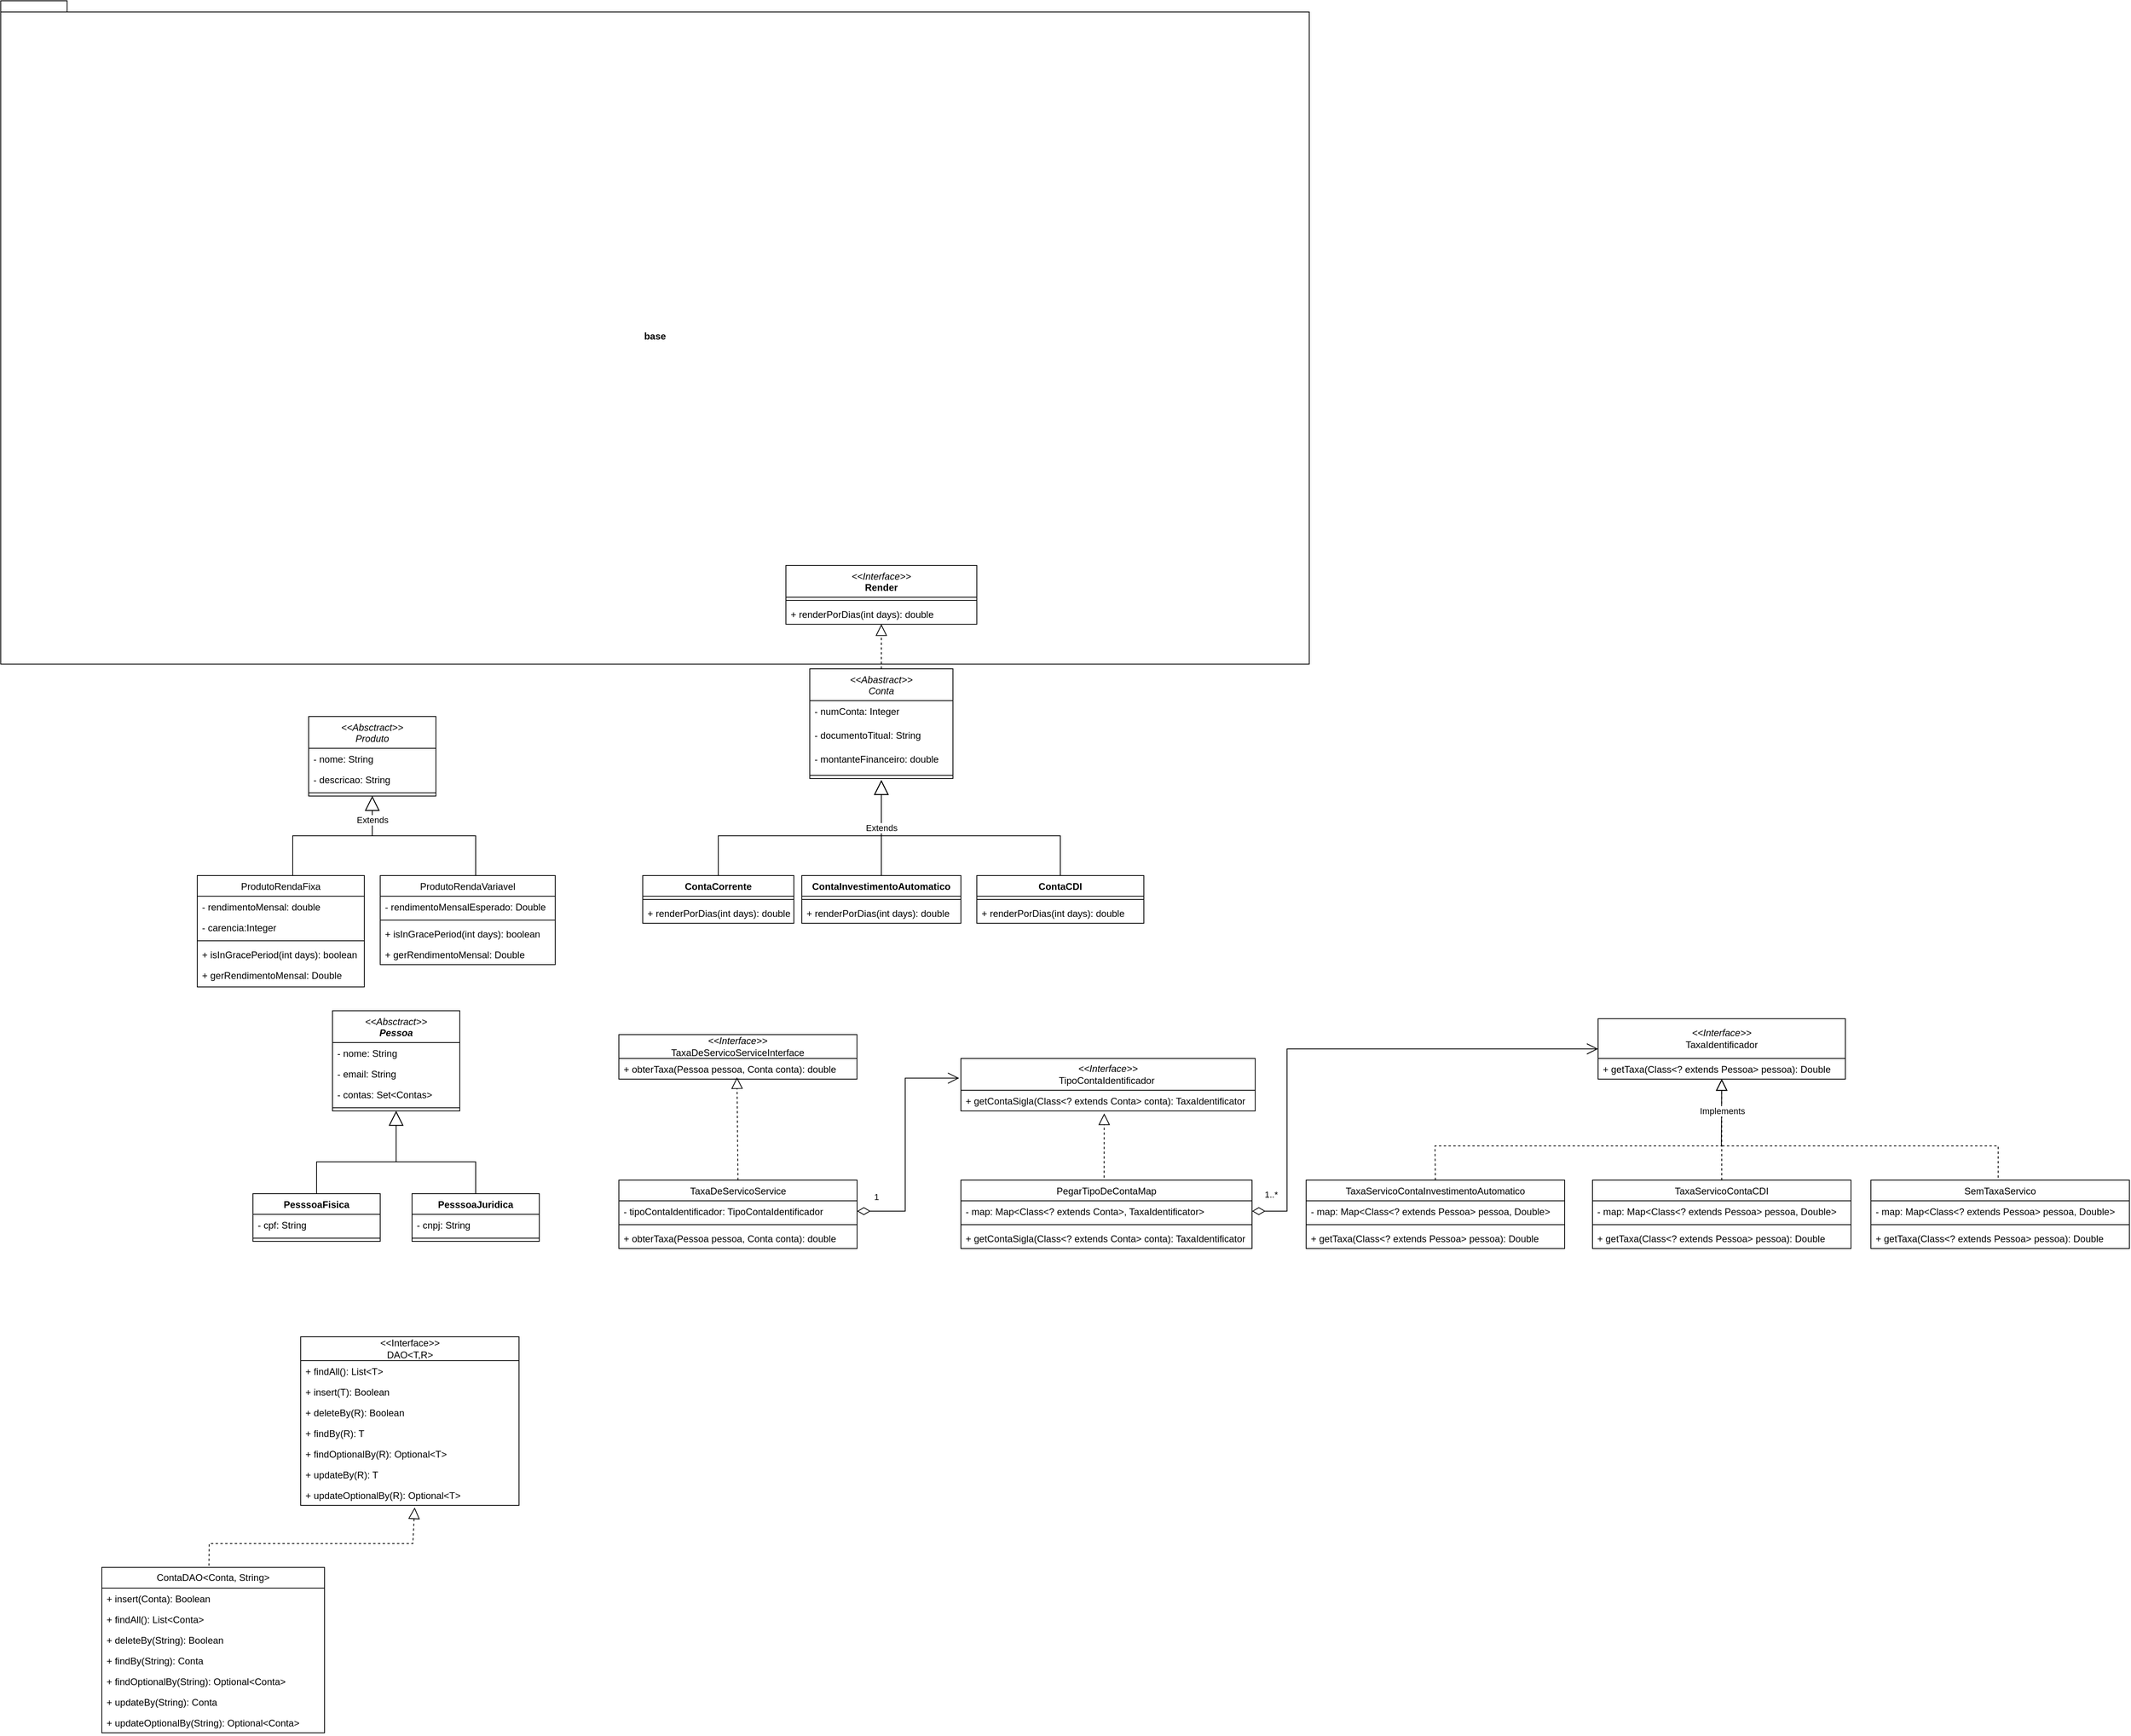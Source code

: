 <mxfile version="24.3.1" type="device">
  <diagram id="C5RBs43oDa-KdzZeNtuy" name="Page-1">
    <mxGraphModel dx="1147" dy="1787" grid="1" gridSize="10" guides="1" tooltips="1" connect="1" arrows="1" fold="1" page="1" pageScale="1" pageWidth="827" pageHeight="1169" math="0" shadow="0">
      <root>
        <mxCell id="WIyWlLk6GJQsqaUBKTNV-0" />
        <mxCell id="WIyWlLk6GJQsqaUBKTNV-1" parent="WIyWlLk6GJQsqaUBKTNV-0" />
        <mxCell id="Ckueu7OfQ4plNjpXgYWF-13" value="base" style="shape=folder;fontStyle=1;spacingTop=10;tabWidth=40;tabHeight=14;tabPosition=left;html=1;whiteSpace=wrap;fillColor=none;" parent="WIyWlLk6GJQsqaUBKTNV-1" vertex="1">
          <mxGeometry x="282.93" y="-340" width="1645" height="834" as="geometry" />
        </mxCell>
        <mxCell id="zkfFHV4jXpPFQw0GAbJ--0" value="&lt;&lt;Absctract&gt;&gt;&#xa;Produto" style="swimlane;fontStyle=2;align=center;verticalAlign=top;childLayout=stackLayout;horizontal=1;startSize=40;horizontalStack=0;resizeParent=1;resizeLast=0;collapsible=1;marginBottom=0;rounded=0;shadow=0;strokeWidth=1;" parent="WIyWlLk6GJQsqaUBKTNV-1" vertex="1">
          <mxGeometry x="670" y="560" width="160" height="100" as="geometry">
            <mxRectangle x="230" y="140" width="160" height="26" as="alternateBounds" />
          </mxGeometry>
        </mxCell>
        <mxCell id="zkfFHV4jXpPFQw0GAbJ--1" value="- nome: String" style="text;align=left;verticalAlign=top;spacingLeft=4;spacingRight=4;overflow=hidden;rotatable=0;points=[[0,0.5],[1,0.5]];portConstraint=eastwest;" parent="zkfFHV4jXpPFQw0GAbJ--0" vertex="1">
          <mxGeometry y="40" width="160" height="26" as="geometry" />
        </mxCell>
        <mxCell id="zkfFHV4jXpPFQw0GAbJ--2" value="- descricao: String" style="text;align=left;verticalAlign=top;spacingLeft=4;spacingRight=4;overflow=hidden;rotatable=0;points=[[0,0.5],[1,0.5]];portConstraint=eastwest;rounded=0;shadow=0;html=0;" parent="zkfFHV4jXpPFQw0GAbJ--0" vertex="1">
          <mxGeometry y="66" width="160" height="26" as="geometry" />
        </mxCell>
        <mxCell id="zkfFHV4jXpPFQw0GAbJ--4" value="" style="line;html=1;strokeWidth=1;align=left;verticalAlign=middle;spacingTop=-1;spacingLeft=3;spacingRight=3;rotatable=0;labelPosition=right;points=[];portConstraint=eastwest;" parent="zkfFHV4jXpPFQw0GAbJ--0" vertex="1">
          <mxGeometry y="92" width="160" height="8" as="geometry" />
        </mxCell>
        <mxCell id="zkfFHV4jXpPFQw0GAbJ--6" value="ProdutoRendaVariavel" style="swimlane;fontStyle=0;align=center;verticalAlign=top;childLayout=stackLayout;horizontal=1;startSize=26;horizontalStack=0;resizeParent=1;resizeLast=0;collapsible=1;marginBottom=0;rounded=0;shadow=0;strokeWidth=1;" parent="WIyWlLk6GJQsqaUBKTNV-1" vertex="1">
          <mxGeometry x="760" y="760" width="220" height="112" as="geometry">
            <mxRectangle x="130" y="380" width="160" height="26" as="alternateBounds" />
          </mxGeometry>
        </mxCell>
        <mxCell id="zkfFHV4jXpPFQw0GAbJ--7" value="- rendimentoMensalEsperado: Double" style="text;align=left;verticalAlign=top;spacingLeft=4;spacingRight=4;overflow=hidden;rotatable=0;points=[[0,0.5],[1,0.5]];portConstraint=eastwest;" parent="zkfFHV4jXpPFQw0GAbJ--6" vertex="1">
          <mxGeometry y="26" width="220" height="26" as="geometry" />
        </mxCell>
        <mxCell id="zkfFHV4jXpPFQw0GAbJ--9" value="" style="line;html=1;strokeWidth=1;align=left;verticalAlign=middle;spacingTop=-1;spacingLeft=3;spacingRight=3;rotatable=0;labelPosition=right;points=[];portConstraint=eastwest;" parent="zkfFHV4jXpPFQw0GAbJ--6" vertex="1">
          <mxGeometry y="52" width="220" height="8" as="geometry" />
        </mxCell>
        <mxCell id="Eu-XdflTP6PNnH-OlmT1-5" value="+ isInGracePeriod(int days): boolean" style="text;strokeColor=none;fillColor=none;align=left;verticalAlign=top;spacingLeft=4;spacingRight=4;overflow=hidden;rotatable=0;points=[[0,0.5],[1,0.5]];portConstraint=eastwest;whiteSpace=wrap;html=1;" parent="zkfFHV4jXpPFQw0GAbJ--6" vertex="1">
          <mxGeometry y="60" width="220" height="26" as="geometry" />
        </mxCell>
        <mxCell id="Eu-XdflTP6PNnH-OlmT1-3" value="+ gerRendimentoMensal: Double" style="text;strokeColor=none;fillColor=none;align=left;verticalAlign=top;spacingLeft=4;spacingRight=4;overflow=hidden;rotatable=0;points=[[0,0.5],[1,0.5]];portConstraint=eastwest;whiteSpace=wrap;html=1;" parent="zkfFHV4jXpPFQw0GAbJ--6" vertex="1">
          <mxGeometry y="86" width="220" height="26" as="geometry" />
        </mxCell>
        <mxCell id="zkfFHV4jXpPFQw0GAbJ--12" value="" style="endArrow=block;endSize=16;endFill=0;shadow=0;strokeWidth=1;rounded=0;curved=0;edgeStyle=elbowEdgeStyle;elbow=vertical;" parent="WIyWlLk6GJQsqaUBKTNV-1" source="zkfFHV4jXpPFQw0GAbJ--6" target="zkfFHV4jXpPFQw0GAbJ--0" edge="1">
          <mxGeometry width="160" relative="1" as="geometry">
            <mxPoint x="640" y="603" as="sourcePoint" />
            <mxPoint x="640" y="603" as="targetPoint" />
            <Array as="points">
              <mxPoint x="880" y="710" />
            </Array>
          </mxGeometry>
        </mxCell>
        <mxCell id="zkfFHV4jXpPFQw0GAbJ--13" value="ProdutoRendaFixa" style="swimlane;fontStyle=0;align=center;verticalAlign=top;childLayout=stackLayout;horizontal=1;startSize=26;horizontalStack=0;resizeParent=1;resizeLast=0;collapsible=1;marginBottom=0;rounded=0;shadow=0;strokeWidth=1;" parent="WIyWlLk6GJQsqaUBKTNV-1" vertex="1">
          <mxGeometry x="530" y="760" width="210" height="140" as="geometry">
            <mxRectangle x="340" y="380" width="170" height="26" as="alternateBounds" />
          </mxGeometry>
        </mxCell>
        <mxCell id="ot_oHZDJsB0jC9_0n1D6-1" value="- rendimentoMensal: double" style="text;align=left;verticalAlign=top;spacingLeft=4;spacingRight=4;overflow=hidden;rotatable=0;points=[[0,0.5],[1,0.5]];portConstraint=eastwest;" parent="zkfFHV4jXpPFQw0GAbJ--13" vertex="1">
          <mxGeometry y="26" width="210" height="26" as="geometry" />
        </mxCell>
        <mxCell id="zkfFHV4jXpPFQw0GAbJ--14" value="- carencia:Integer" style="text;align=left;verticalAlign=top;spacingLeft=4;spacingRight=4;overflow=hidden;rotatable=0;points=[[0,0.5],[1,0.5]];portConstraint=eastwest;" parent="zkfFHV4jXpPFQw0GAbJ--13" vertex="1">
          <mxGeometry y="52" width="210" height="26" as="geometry" />
        </mxCell>
        <mxCell id="zkfFHV4jXpPFQw0GAbJ--15" value="" style="line;html=1;strokeWidth=1;align=left;verticalAlign=middle;spacingTop=-1;spacingLeft=3;spacingRight=3;rotatable=0;labelPosition=right;points=[];portConstraint=eastwest;" parent="zkfFHV4jXpPFQw0GAbJ--13" vertex="1">
          <mxGeometry y="78" width="210" height="8" as="geometry" />
        </mxCell>
        <mxCell id="g9-OsNvU2PvMt_GyAPBT-6" value="+ isInGracePeriod(int days): boolean" style="text;strokeColor=none;fillColor=none;align=left;verticalAlign=top;spacingLeft=4;spacingRight=4;overflow=hidden;rotatable=0;points=[[0,0.5],[1,0.5]];portConstraint=eastwest;whiteSpace=wrap;html=1;" parent="zkfFHV4jXpPFQw0GAbJ--13" vertex="1">
          <mxGeometry y="86" width="210" height="26" as="geometry" />
        </mxCell>
        <mxCell id="Eu-XdflTP6PNnH-OlmT1-4" value="+ gerRendimentoMensal: Double" style="text;strokeColor=none;fillColor=none;align=left;verticalAlign=top;spacingLeft=4;spacingRight=4;overflow=hidden;rotatable=0;points=[[0,0.5],[1,0.5]];portConstraint=eastwest;whiteSpace=wrap;html=1;" parent="zkfFHV4jXpPFQw0GAbJ--13" vertex="1">
          <mxGeometry y="112" width="210" height="26" as="geometry" />
        </mxCell>
        <mxCell id="zkfFHV4jXpPFQw0GAbJ--16" value="" style="endArrow=block;endSize=16;endFill=0;shadow=0;strokeWidth=1;rounded=0;curved=0;edgeStyle=elbowEdgeStyle;elbow=vertical;" parent="WIyWlLk6GJQsqaUBKTNV-1" source="zkfFHV4jXpPFQw0GAbJ--13" target="zkfFHV4jXpPFQw0GAbJ--0" edge="1">
          <mxGeometry width="160" relative="1" as="geometry">
            <mxPoint x="650" y="773" as="sourcePoint" />
            <mxPoint x="750" y="671" as="targetPoint" />
            <Array as="points">
              <mxPoint x="650" y="710" />
            </Array>
          </mxGeometry>
        </mxCell>
        <mxCell id="bBK4llPD-ZdYTFEm8Yef-23" value="Extends" style="edgeLabel;html=1;align=center;verticalAlign=middle;resizable=0;points=[];" parent="zkfFHV4jXpPFQw0GAbJ--16" vertex="1" connectable="0">
          <mxGeometry x="0.616" y="-1" relative="1" as="geometry">
            <mxPoint x="-1" y="-9" as="offset" />
          </mxGeometry>
        </mxCell>
        <mxCell id="bBK4llPD-ZdYTFEm8Yef-1" value="&lt;span style=&quot;font-weight: normal;&quot;&gt;&lt;i&gt;&amp;lt;&amp;lt;Abastract&amp;gt;&amp;gt;&lt;/i&gt;&lt;/span&gt;&lt;div&gt;&lt;span style=&quot;font-weight: normal;&quot;&gt;&lt;i&gt;Conta&lt;/i&gt;&lt;/span&gt;&lt;/div&gt;" style="swimlane;fontStyle=1;align=center;verticalAlign=top;childLayout=stackLayout;horizontal=1;startSize=40;horizontalStack=0;resizeParent=1;resizeParentMax=0;resizeLast=0;collapsible=1;marginBottom=0;whiteSpace=wrap;html=1;" parent="WIyWlLk6GJQsqaUBKTNV-1" vertex="1">
          <mxGeometry x="1300" y="500" width="180" height="138" as="geometry">
            <mxRectangle x="780" y="160" width="120" height="40" as="alternateBounds" />
          </mxGeometry>
        </mxCell>
        <mxCell id="bBK4llPD-ZdYTFEm8Yef-2" value="- numConta: Integer" style="text;strokeColor=none;fillColor=none;align=left;verticalAlign=top;spacingLeft=4;spacingRight=4;overflow=hidden;rotatable=0;points=[[0,0.5],[1,0.5]];portConstraint=eastwest;whiteSpace=wrap;html=1;" parent="bBK4llPD-ZdYTFEm8Yef-1" vertex="1">
          <mxGeometry y="40" width="180" height="30" as="geometry" />
        </mxCell>
        <mxCell id="Eu-XdflTP6PNnH-OlmT1-1" value="- documentoTitual: String" style="text;strokeColor=none;fillColor=none;align=left;verticalAlign=top;spacingLeft=4;spacingRight=4;overflow=hidden;rotatable=0;points=[[0,0.5],[1,0.5]];portConstraint=eastwest;whiteSpace=wrap;html=1;" parent="bBK4llPD-ZdYTFEm8Yef-1" vertex="1">
          <mxGeometry y="70" width="180" height="30" as="geometry" />
        </mxCell>
        <mxCell id="Eu-XdflTP6PNnH-OlmT1-0" value="- montanteFinanceiro: double" style="text;strokeColor=none;fillColor=none;align=left;verticalAlign=top;spacingLeft=4;spacingRight=4;overflow=hidden;rotatable=0;points=[[0,0.5],[1,0.5]];portConstraint=eastwest;whiteSpace=wrap;html=1;" parent="bBK4llPD-ZdYTFEm8Yef-1" vertex="1">
          <mxGeometry y="100" width="180" height="30" as="geometry" />
        </mxCell>
        <mxCell id="bBK4llPD-ZdYTFEm8Yef-3" value="" style="line;strokeWidth=1;fillColor=none;align=left;verticalAlign=middle;spacingTop=-1;spacingLeft=3;spacingRight=3;rotatable=0;labelPosition=right;points=[];portConstraint=eastwest;strokeColor=inherit;" parent="bBK4llPD-ZdYTFEm8Yef-1" vertex="1">
          <mxGeometry y="130" width="180" height="8" as="geometry" />
        </mxCell>
        <mxCell id="bBK4llPD-ZdYTFEm8Yef-5" value="ContaCorrente" style="swimlane;fontStyle=1;align=center;verticalAlign=top;childLayout=stackLayout;horizontal=1;startSize=26;horizontalStack=0;resizeParent=1;resizeParentMax=0;resizeLast=0;collapsible=1;marginBottom=0;whiteSpace=wrap;html=1;" parent="WIyWlLk6GJQsqaUBKTNV-1" vertex="1">
          <mxGeometry x="1090" y="760" width="190" height="60" as="geometry" />
        </mxCell>
        <mxCell id="bBK4llPD-ZdYTFEm8Yef-7" value="" style="line;strokeWidth=1;fillColor=none;align=left;verticalAlign=middle;spacingTop=-1;spacingLeft=3;spacingRight=3;rotatable=0;labelPosition=right;points=[];portConstraint=eastwest;strokeColor=inherit;" parent="bBK4llPD-ZdYTFEm8Yef-5" vertex="1">
          <mxGeometry y="26" width="190" height="8" as="geometry" />
        </mxCell>
        <mxCell id="g9-OsNvU2PvMt_GyAPBT-7" value="+ renderPorDias(int days): double" style="text;strokeColor=none;fillColor=none;align=left;verticalAlign=top;spacingLeft=4;spacingRight=4;overflow=hidden;rotatable=0;points=[[0,0.5],[1,0.5]];portConstraint=eastwest;whiteSpace=wrap;html=1;" parent="bBK4llPD-ZdYTFEm8Yef-5" vertex="1">
          <mxGeometry y="34" width="190" height="26" as="geometry" />
        </mxCell>
        <mxCell id="bBK4llPD-ZdYTFEm8Yef-9" value="ContaCDI" style="swimlane;fontStyle=1;align=center;verticalAlign=top;childLayout=stackLayout;horizontal=1;startSize=26;horizontalStack=0;resizeParent=1;resizeParentMax=0;resizeLast=0;collapsible=1;marginBottom=0;whiteSpace=wrap;html=1;" parent="WIyWlLk6GJQsqaUBKTNV-1" vertex="1">
          <mxGeometry x="1510" y="760" width="210" height="60" as="geometry" />
        </mxCell>
        <mxCell id="bBK4llPD-ZdYTFEm8Yef-11" value="" style="line;strokeWidth=1;fillColor=none;align=left;verticalAlign=middle;spacingTop=-1;spacingLeft=3;spacingRight=3;rotatable=0;labelPosition=right;points=[];portConstraint=eastwest;strokeColor=inherit;" parent="bBK4llPD-ZdYTFEm8Yef-9" vertex="1">
          <mxGeometry y="26" width="210" height="8" as="geometry" />
        </mxCell>
        <mxCell id="g9-OsNvU2PvMt_GyAPBT-9" value="+ renderPorDias(int days): double" style="text;strokeColor=none;fillColor=none;align=left;verticalAlign=top;spacingLeft=4;spacingRight=4;overflow=hidden;rotatable=0;points=[[0,0.5],[1,0.5]];portConstraint=eastwest;whiteSpace=wrap;html=1;" parent="bBK4llPD-ZdYTFEm8Yef-9" vertex="1">
          <mxGeometry y="34" width="210" height="26" as="geometry" />
        </mxCell>
        <mxCell id="bBK4llPD-ZdYTFEm8Yef-13" value="ContaInvestimentoAutomatico" style="swimlane;fontStyle=1;align=center;verticalAlign=top;childLayout=stackLayout;horizontal=1;startSize=26;horizontalStack=0;resizeParent=1;resizeParentMax=0;resizeLast=0;collapsible=1;marginBottom=0;whiteSpace=wrap;html=1;" parent="WIyWlLk6GJQsqaUBKTNV-1" vertex="1">
          <mxGeometry x="1290" y="760" width="200" height="60" as="geometry" />
        </mxCell>
        <mxCell id="bBK4llPD-ZdYTFEm8Yef-15" value="" style="line;strokeWidth=1;fillColor=none;align=left;verticalAlign=middle;spacingTop=-1;spacingLeft=3;spacingRight=3;rotatable=0;labelPosition=right;points=[];portConstraint=eastwest;strokeColor=inherit;" parent="bBK4llPD-ZdYTFEm8Yef-13" vertex="1">
          <mxGeometry y="26" width="200" height="8" as="geometry" />
        </mxCell>
        <mxCell id="g9-OsNvU2PvMt_GyAPBT-8" value="+ renderPorDias(int days): double" style="text;strokeColor=none;fillColor=none;align=left;verticalAlign=top;spacingLeft=4;spacingRight=4;overflow=hidden;rotatable=0;points=[[0,0.5],[1,0.5]];portConstraint=eastwest;whiteSpace=wrap;html=1;" parent="bBK4llPD-ZdYTFEm8Yef-13" vertex="1">
          <mxGeometry y="34" width="200" height="26" as="geometry" />
        </mxCell>
        <mxCell id="bBK4llPD-ZdYTFEm8Yef-22" value="" style="endArrow=block;endSize=16;endFill=0;html=1;rounded=0;exitX=0.5;exitY=0;exitDx=0;exitDy=0;" parent="WIyWlLk6GJQsqaUBKTNV-1" source="bBK4llPD-ZdYTFEm8Yef-9" edge="1">
          <mxGeometry width="160" relative="1" as="geometry">
            <mxPoint x="1050" y="710" as="sourcePoint" />
            <mxPoint x="1390" y="640" as="targetPoint" />
            <Array as="points">
              <mxPoint x="1615" y="710" />
              <mxPoint x="1390" y="710" />
            </Array>
          </mxGeometry>
        </mxCell>
        <mxCell id="bBK4llPD-ZdYTFEm8Yef-24" value="" style="endArrow=block;endSize=16;endFill=0;html=1;rounded=0;exitX=0.5;exitY=0;exitDx=0;exitDy=0;" parent="WIyWlLk6GJQsqaUBKTNV-1" source="bBK4llPD-ZdYTFEm8Yef-5" edge="1">
          <mxGeometry width="160" relative="1" as="geometry">
            <mxPoint x="1030" y="610" as="sourcePoint" />
            <mxPoint x="1390" y="640" as="targetPoint" />
            <Array as="points">
              <mxPoint x="1185" y="710" />
              <mxPoint x="1390" y="710" />
            </Array>
          </mxGeometry>
        </mxCell>
        <mxCell id="bBK4llPD-ZdYTFEm8Yef-25" value="" style="endArrow=block;endSize=16;endFill=0;html=1;rounded=0;exitX=0.5;exitY=0;exitDx=0;exitDy=0;" parent="WIyWlLk6GJQsqaUBKTNV-1" source="bBK4llPD-ZdYTFEm8Yef-13" edge="1">
          <mxGeometry width="160" relative="1" as="geometry">
            <mxPoint x="1030" y="660" as="sourcePoint" />
            <mxPoint x="1390" y="640" as="targetPoint" />
            <Array as="points">
              <mxPoint x="1390" y="710" />
            </Array>
          </mxGeometry>
        </mxCell>
        <mxCell id="bBK4llPD-ZdYTFEm8Yef-26" value="Extends" style="edgeLabel;html=1;align=center;verticalAlign=middle;resizable=0;points=[];" parent="bBK4llPD-ZdYTFEm8Yef-25" vertex="1" connectable="0">
          <mxGeometry x="0.641" y="3" relative="1" as="geometry">
            <mxPoint x="3" y="38" as="offset" />
          </mxGeometry>
        </mxCell>
        <mxCell id="bBK4llPD-ZdYTFEm8Yef-27" value="&lt;span style=&quot;font-weight: normal;&quot;&gt;&lt;i&gt;&amp;lt;&amp;lt;Interface&amp;gt;&amp;gt;&lt;/i&gt;&lt;/span&gt;&lt;div&gt;Render&lt;/div&gt;" style="swimlane;fontStyle=1;align=center;verticalAlign=top;childLayout=stackLayout;horizontal=1;startSize=40;horizontalStack=0;resizeParent=1;resizeParentMax=0;resizeLast=0;collapsible=1;marginBottom=0;whiteSpace=wrap;html=1;" parent="WIyWlLk6GJQsqaUBKTNV-1" vertex="1">
          <mxGeometry x="1270" y="370" width="240" height="74" as="geometry">
            <mxRectangle x="790" y="30" width="120" height="40" as="alternateBounds" />
          </mxGeometry>
        </mxCell>
        <mxCell id="bBK4llPD-ZdYTFEm8Yef-29" value="" style="line;strokeWidth=1;fillColor=none;align=left;verticalAlign=middle;spacingTop=-1;spacingLeft=3;spacingRight=3;rotatable=0;labelPosition=right;points=[];portConstraint=eastwest;strokeColor=inherit;" parent="bBK4llPD-ZdYTFEm8Yef-27" vertex="1">
          <mxGeometry y="40" width="240" height="8" as="geometry" />
        </mxCell>
        <mxCell id="bBK4llPD-ZdYTFEm8Yef-30" value="+ renderPorDias(int days): double" style="text;strokeColor=none;fillColor=none;align=left;verticalAlign=top;spacingLeft=4;spacingRight=4;overflow=hidden;rotatable=0;points=[[0,0.5],[1,0.5]];portConstraint=eastwest;whiteSpace=wrap;html=1;" parent="bBK4llPD-ZdYTFEm8Yef-27" vertex="1">
          <mxGeometry y="48" width="240" height="26" as="geometry" />
        </mxCell>
        <mxCell id="bBK4llPD-ZdYTFEm8Yef-33" value="" style="endArrow=block;dashed=1;endFill=0;endSize=12;html=1;rounded=0;exitX=0.5;exitY=0;exitDx=0;exitDy=0;" parent="WIyWlLk6GJQsqaUBKTNV-1" source="bBK4llPD-ZdYTFEm8Yef-1" target="bBK4llPD-ZdYTFEm8Yef-30" edge="1">
          <mxGeometry width="160" relative="1" as="geometry">
            <mxPoint x="1030" y="610" as="sourcePoint" />
            <mxPoint x="1190" y="610" as="targetPoint" />
            <Array as="points" />
          </mxGeometry>
        </mxCell>
        <mxCell id="bBK4llPD-ZdYTFEm8Yef-36" value="&lt;div&gt;&lt;span style=&quot;font-weight: normal;&quot;&gt;&lt;i&gt;&amp;lt;&amp;lt;Absctract&amp;gt;&amp;gt;&lt;/i&gt;&lt;/span&gt;&lt;/div&gt;&lt;i style=&quot;&quot;&gt;Pessoa&lt;/i&gt;" style="swimlane;fontStyle=1;align=center;verticalAlign=top;childLayout=stackLayout;horizontal=1;startSize=40;horizontalStack=0;resizeParent=1;resizeParentMax=0;resizeLast=0;collapsible=1;marginBottom=0;whiteSpace=wrap;html=1;" parent="WIyWlLk6GJQsqaUBKTNV-1" vertex="1">
          <mxGeometry x="700" y="930" width="160" height="126" as="geometry" />
        </mxCell>
        <mxCell id="bBK4llPD-ZdYTFEm8Yef-37" value="- nome: String" style="text;strokeColor=none;fillColor=none;align=left;verticalAlign=top;spacingLeft=4;spacingRight=4;overflow=hidden;rotatable=0;points=[[0,0.5],[1,0.5]];portConstraint=eastwest;whiteSpace=wrap;html=1;" parent="bBK4llPD-ZdYTFEm8Yef-36" vertex="1">
          <mxGeometry y="40" width="160" height="26" as="geometry" />
        </mxCell>
        <mxCell id="bBK4llPD-ZdYTFEm8Yef-48" value="- email: String" style="text;strokeColor=none;fillColor=none;align=left;verticalAlign=top;spacingLeft=4;spacingRight=4;overflow=hidden;rotatable=0;points=[[0,0.5],[1,0.5]];portConstraint=eastwest;whiteSpace=wrap;html=1;" parent="bBK4llPD-ZdYTFEm8Yef-36" vertex="1">
          <mxGeometry y="66" width="160" height="26" as="geometry" />
        </mxCell>
        <mxCell id="bBK4llPD-ZdYTFEm8Yef-49" value="- contas: Set&amp;lt;Contas&amp;gt;" style="text;strokeColor=none;fillColor=none;align=left;verticalAlign=top;spacingLeft=4;spacingRight=4;overflow=hidden;rotatable=0;points=[[0,0.5],[1,0.5]];portConstraint=eastwest;whiteSpace=wrap;html=1;" parent="bBK4llPD-ZdYTFEm8Yef-36" vertex="1">
          <mxGeometry y="92" width="160" height="26" as="geometry" />
        </mxCell>
        <mxCell id="bBK4llPD-ZdYTFEm8Yef-38" value="" style="line;strokeWidth=1;fillColor=none;align=left;verticalAlign=middle;spacingTop=-1;spacingLeft=3;spacingRight=3;rotatable=0;labelPosition=right;points=[];portConstraint=eastwest;strokeColor=inherit;" parent="bBK4llPD-ZdYTFEm8Yef-36" vertex="1">
          <mxGeometry y="118" width="160" height="8" as="geometry" />
        </mxCell>
        <mxCell id="bBK4llPD-ZdYTFEm8Yef-40" value="PesssoaJuridica" style="swimlane;fontStyle=1;align=center;verticalAlign=top;childLayout=stackLayout;horizontal=1;startSize=26;horizontalStack=0;resizeParent=1;resizeParentMax=0;resizeLast=0;collapsible=1;marginBottom=0;whiteSpace=wrap;html=1;" parent="WIyWlLk6GJQsqaUBKTNV-1" vertex="1">
          <mxGeometry x="800" y="1160" width="160" height="60" as="geometry" />
        </mxCell>
        <mxCell id="bBK4llPD-ZdYTFEm8Yef-41" value="- cnpj: String" style="text;strokeColor=none;fillColor=none;align=left;verticalAlign=top;spacingLeft=4;spacingRight=4;overflow=hidden;rotatable=0;points=[[0,0.5],[1,0.5]];portConstraint=eastwest;whiteSpace=wrap;html=1;" parent="bBK4llPD-ZdYTFEm8Yef-40" vertex="1">
          <mxGeometry y="26" width="160" height="26" as="geometry" />
        </mxCell>
        <mxCell id="bBK4llPD-ZdYTFEm8Yef-42" value="" style="line;strokeWidth=1;fillColor=none;align=left;verticalAlign=middle;spacingTop=-1;spacingLeft=3;spacingRight=3;rotatable=0;labelPosition=right;points=[];portConstraint=eastwest;strokeColor=inherit;" parent="bBK4llPD-ZdYTFEm8Yef-40" vertex="1">
          <mxGeometry y="52" width="160" height="8" as="geometry" />
        </mxCell>
        <mxCell id="bBK4llPD-ZdYTFEm8Yef-44" value="PesssoaFisica" style="swimlane;fontStyle=1;align=center;verticalAlign=top;childLayout=stackLayout;horizontal=1;startSize=26;horizontalStack=0;resizeParent=1;resizeParentMax=0;resizeLast=0;collapsible=1;marginBottom=0;whiteSpace=wrap;html=1;" parent="WIyWlLk6GJQsqaUBKTNV-1" vertex="1">
          <mxGeometry x="600" y="1160" width="160" height="60" as="geometry" />
        </mxCell>
        <mxCell id="bBK4llPD-ZdYTFEm8Yef-45" value="- cpf: String" style="text;strokeColor=none;fillColor=none;align=left;verticalAlign=top;spacingLeft=4;spacingRight=4;overflow=hidden;rotatable=0;points=[[0,0.5],[1,0.5]];portConstraint=eastwest;whiteSpace=wrap;html=1;" parent="bBK4llPD-ZdYTFEm8Yef-44" vertex="1">
          <mxGeometry y="26" width="160" height="26" as="geometry" />
        </mxCell>
        <mxCell id="bBK4llPD-ZdYTFEm8Yef-46" value="" style="line;strokeWidth=1;fillColor=none;align=left;verticalAlign=middle;spacingTop=-1;spacingLeft=3;spacingRight=3;rotatable=0;labelPosition=right;points=[];portConstraint=eastwest;strokeColor=inherit;" parent="bBK4llPD-ZdYTFEm8Yef-44" vertex="1">
          <mxGeometry y="52" width="160" height="8" as="geometry" />
        </mxCell>
        <mxCell id="bBK4llPD-ZdYTFEm8Yef-50" value="" style="endArrow=block;endSize=16;endFill=0;html=1;rounded=0;exitX=0.5;exitY=0;exitDx=0;exitDy=0;entryX=0.5;entryY=1;entryDx=0;entryDy=0;" parent="WIyWlLk6GJQsqaUBKTNV-1" source="bBK4llPD-ZdYTFEm8Yef-44" target="bBK4llPD-ZdYTFEm8Yef-36" edge="1">
          <mxGeometry width="160" relative="1" as="geometry">
            <mxPoint x="720" y="1380" as="sourcePoint" />
            <mxPoint x="780" y="1080" as="targetPoint" />
            <Array as="points">
              <mxPoint x="680" y="1120" />
              <mxPoint x="780" y="1120" />
            </Array>
          </mxGeometry>
        </mxCell>
        <mxCell id="bBK4llPD-ZdYTFEm8Yef-51" value="" style="endArrow=block;endSize=16;endFill=0;html=1;rounded=0;exitX=0.5;exitY=0;exitDx=0;exitDy=0;entryX=0.5;entryY=1;entryDx=0;entryDy=0;" parent="WIyWlLk6GJQsqaUBKTNV-1" source="bBK4llPD-ZdYTFEm8Yef-40" target="bBK4llPD-ZdYTFEm8Yef-36" edge="1">
          <mxGeometry width="160" relative="1" as="geometry">
            <mxPoint x="1020" y="1160" as="sourcePoint" />
            <mxPoint x="780" y="1060" as="targetPoint" />
            <Array as="points">
              <mxPoint x="880" y="1120" />
              <mxPoint x="780" y="1120" />
            </Array>
          </mxGeometry>
        </mxCell>
        <mxCell id="bBK4llPD-ZdYTFEm8Yef-55" value="&lt;div&gt;&lt;i&gt;&amp;lt;&amp;lt;Interface&amp;gt;&amp;gt;&lt;/i&gt;&lt;/div&gt;TaxaIdentificador" style="swimlane;fontStyle=0;childLayout=stackLayout;horizontal=1;startSize=50;fillColor=none;horizontalStack=0;resizeParent=1;resizeParentMax=0;resizeLast=0;collapsible=1;marginBottom=0;whiteSpace=wrap;html=1;" parent="WIyWlLk6GJQsqaUBKTNV-1" vertex="1">
          <mxGeometry x="2291.06" y="940" width="310.87" height="76" as="geometry" />
        </mxCell>
        <mxCell id="Ckueu7OfQ4plNjpXgYWF-3" value="+ getTaxa(Class&amp;lt;? extends Pessoa&amp;gt; pessoa): Double" style="text;strokeColor=none;fillColor=none;align=left;verticalAlign=top;spacingLeft=4;spacingRight=4;overflow=hidden;rotatable=0;points=[[0,0.5],[1,0.5]];portConstraint=eastwest;whiteSpace=wrap;html=1;" parent="bBK4llPD-ZdYTFEm8Yef-55" vertex="1">
          <mxGeometry y="50" width="310.87" height="26" as="geometry" />
        </mxCell>
        <mxCell id="bBK4llPD-ZdYTFEm8Yef-64" value="" style="endArrow=block;dashed=1;endFill=0;endSize=12;html=1;rounded=0;exitX=0.5;exitY=0;exitDx=0;exitDy=0;" parent="WIyWlLk6GJQsqaUBKTNV-1" source="bBK4llPD-ZdYTFEm8Yef-66" target="Ckueu7OfQ4plNjpXgYWF-3" edge="1">
          <mxGeometry width="160" relative="1" as="geometry">
            <mxPoint x="2204" y="1114" as="sourcePoint" />
            <mxPoint x="2209.82" y="1091.524" as="targetPoint" />
            <Array as="points">
              <mxPoint x="2086" y="1100" />
              <mxPoint x="2446" y="1100" />
            </Array>
          </mxGeometry>
        </mxCell>
        <mxCell id="bBK4llPD-ZdYTFEm8Yef-66" value="&lt;span style=&quot;font-weight: 400;&quot;&gt;TaxaServicoContaInvestimentoAutomatico&lt;/span&gt;" style="swimlane;fontStyle=1;align=center;verticalAlign=top;childLayout=stackLayout;horizontal=1;startSize=26;horizontalStack=0;resizeParent=1;resizeParentMax=0;resizeLast=0;collapsible=1;marginBottom=0;whiteSpace=wrap;html=1;" parent="WIyWlLk6GJQsqaUBKTNV-1" vertex="1">
          <mxGeometry x="1924" y="1143" width="324.99" height="86" as="geometry" />
        </mxCell>
        <mxCell id="bBK4llPD-ZdYTFEm8Yef-74" value="- map: Map&amp;lt;Class&amp;lt;? extends Pessoa&amp;gt; pessoa, Double&amp;gt;" style="text;strokeColor=none;fillColor=none;align=left;verticalAlign=top;spacingLeft=4;spacingRight=4;overflow=hidden;rotatable=0;points=[[0,0.5],[1,0.5]];portConstraint=eastwest;whiteSpace=wrap;html=1;" parent="bBK4llPD-ZdYTFEm8Yef-66" vertex="1">
          <mxGeometry y="26" width="324.99" height="26" as="geometry" />
        </mxCell>
        <mxCell id="bBK4llPD-ZdYTFEm8Yef-68" value="" style="line;strokeWidth=1;fillColor=none;align=left;verticalAlign=middle;spacingTop=-1;spacingLeft=3;spacingRight=3;rotatable=0;labelPosition=right;points=[];portConstraint=eastwest;strokeColor=inherit;" parent="bBK4llPD-ZdYTFEm8Yef-66" vertex="1">
          <mxGeometry y="52" width="324.99" height="8" as="geometry" />
        </mxCell>
        <mxCell id="Ckueu7OfQ4plNjpXgYWF-2" value="+ getTaxa(Class&amp;lt;? extends Pessoa&amp;gt; pessoa): Double" style="text;strokeColor=none;fillColor=none;align=left;verticalAlign=top;spacingLeft=4;spacingRight=4;overflow=hidden;rotatable=0;points=[[0,0.5],[1,0.5]];portConstraint=eastwest;whiteSpace=wrap;html=1;" parent="bBK4llPD-ZdYTFEm8Yef-66" vertex="1">
          <mxGeometry y="60" width="324.99" height="26" as="geometry" />
        </mxCell>
        <mxCell id="bBK4llPD-ZdYTFEm8Yef-77" value="&lt;div&gt;&lt;span style=&quot;background-color: initial;&quot;&gt;&lt;i&gt;&amp;lt;&amp;lt;Interface&amp;gt;&amp;gt;&lt;/i&gt;&lt;/span&gt;&lt;/div&gt;&lt;div&gt;&lt;span style=&quot;background-color: initial;&quot;&gt;TaxaDeServicoServiceInterface&lt;/span&gt;&lt;br&gt;&lt;/div&gt;" style="swimlane;fontStyle=0;childLayout=stackLayout;horizontal=1;startSize=30;fillColor=none;horizontalStack=0;resizeParent=1;resizeParentMax=0;resizeLast=0;collapsible=1;marginBottom=0;whiteSpace=wrap;html=1;" parent="WIyWlLk6GJQsqaUBKTNV-1" vertex="1">
          <mxGeometry x="1060" y="960" width="299.37" height="56" as="geometry" />
        </mxCell>
        <mxCell id="bBK4llPD-ZdYTFEm8Yef-84" value="+ obterTaxa(Pessoa pessoa, Conta conta): double" style="text;strokeColor=none;fillColor=none;align=left;verticalAlign=top;spacingLeft=4;spacingRight=4;overflow=hidden;rotatable=0;points=[[0,0.5],[1,0.5]];portConstraint=eastwest;whiteSpace=wrap;html=1;" parent="bBK4llPD-ZdYTFEm8Yef-77" vertex="1">
          <mxGeometry y="30" width="299.37" height="26" as="geometry" />
        </mxCell>
        <mxCell id="bBK4llPD-ZdYTFEm8Yef-79" value="" style="endArrow=block;dashed=1;endFill=0;endSize=12;html=1;rounded=0;exitX=0.5;exitY=0;exitDx=0;exitDy=0;entryX=0.496;entryY=0.909;entryDx=0;entryDy=0;entryPerimeter=0;" parent="WIyWlLk6GJQsqaUBKTNV-1" source="bBK4llPD-ZdYTFEm8Yef-80" target="bBK4llPD-ZdYTFEm8Yef-84" edge="1">
          <mxGeometry width="160" relative="1" as="geometry">
            <mxPoint x="792" y="1083" as="sourcePoint" />
            <mxPoint x="835.553" y="1034.524" as="targetPoint" />
          </mxGeometry>
        </mxCell>
        <mxCell id="bBK4llPD-ZdYTFEm8Yef-80" value="&lt;span style=&quot;font-weight: 400;&quot;&gt;TaxaDeServicoService&lt;/span&gt;" style="swimlane;fontStyle=1;align=center;verticalAlign=top;childLayout=stackLayout;horizontal=1;startSize=26;horizontalStack=0;resizeParent=1;resizeParentMax=0;resizeLast=0;collapsible=1;marginBottom=0;whiteSpace=wrap;html=1;" parent="WIyWlLk6GJQsqaUBKTNV-1" vertex="1">
          <mxGeometry x="1060" y="1143" width="299.5" height="86" as="geometry" />
        </mxCell>
        <mxCell id="bBK4llPD-ZdYTFEm8Yef-81" value="- tipoContaIdentificador: TipoContaIdentificador&amp;nbsp;" style="text;strokeColor=none;fillColor=none;align=left;verticalAlign=top;spacingLeft=4;spacingRight=4;overflow=hidden;rotatable=0;points=[[0,0.5],[1,0.5]];portConstraint=eastwest;whiteSpace=wrap;html=1;" parent="bBK4llPD-ZdYTFEm8Yef-80" vertex="1">
          <mxGeometry y="26" width="299.5" height="26" as="geometry" />
        </mxCell>
        <mxCell id="bBK4llPD-ZdYTFEm8Yef-82" value="" style="line;strokeWidth=1;fillColor=none;align=left;verticalAlign=middle;spacingTop=-1;spacingLeft=3;spacingRight=3;rotatable=0;labelPosition=right;points=[];portConstraint=eastwest;strokeColor=inherit;" parent="bBK4llPD-ZdYTFEm8Yef-80" vertex="1">
          <mxGeometry y="52" width="299.5" height="8" as="geometry" />
        </mxCell>
        <mxCell id="Ckueu7OfQ4plNjpXgYWF-4" value="+ obterTaxa(Pessoa pessoa, Conta conta): double" style="text;strokeColor=none;fillColor=none;align=left;verticalAlign=top;spacingLeft=4;spacingRight=4;overflow=hidden;rotatable=0;points=[[0,0.5],[1,0.5]];portConstraint=eastwest;whiteSpace=wrap;html=1;" parent="bBK4llPD-ZdYTFEm8Yef-80" vertex="1">
          <mxGeometry y="60" width="299.5" height="26" as="geometry" />
        </mxCell>
        <mxCell id="bBK4llPD-ZdYTFEm8Yef-85" value="&lt;div&gt;&lt;span style=&quot;text-align: left;&quot;&gt;&lt;i&gt;&amp;lt;&amp;lt;Interface&amp;gt;&amp;gt;&lt;/i&gt;&lt;/span&gt;&lt;/div&gt;&lt;span style=&quot;text-align: left;&quot;&gt;TipoContaIdentificador&amp;nbsp;&lt;/span&gt;" style="swimlane;fontStyle=0;childLayout=stackLayout;horizontal=1;startSize=40;fillColor=none;horizontalStack=0;resizeParent=1;resizeParentMax=0;resizeLast=0;collapsible=1;marginBottom=0;whiteSpace=wrap;html=1;" parent="WIyWlLk6GJQsqaUBKTNV-1" vertex="1">
          <mxGeometry x="1490" y="990" width="370" height="66" as="geometry" />
        </mxCell>
        <mxCell id="bBK4llPD-ZdYTFEm8Yef-90" value="+ getContaSigla(Class&amp;lt;? extends Conta&amp;gt; conta): TaxaIdentificator" style="text;strokeColor=none;fillColor=none;align=left;verticalAlign=top;spacingLeft=4;spacingRight=4;overflow=hidden;rotatable=0;points=[[0,0.5],[1,0.5]];portConstraint=eastwest;whiteSpace=wrap;html=1;" parent="bBK4llPD-ZdYTFEm8Yef-85" vertex="1">
          <mxGeometry y="40" width="370" height="26" as="geometry" />
        </mxCell>
        <mxCell id="bBK4llPD-ZdYTFEm8Yef-91" value="" style="endArrow=block;dashed=1;endFill=0;endSize=12;html=1;rounded=0;entryX=0.487;entryY=1.12;entryDx=0;entryDy=0;entryPerimeter=0;" parent="WIyWlLk6GJQsqaUBKTNV-1" target="bBK4llPD-ZdYTFEm8Yef-90" edge="1">
          <mxGeometry width="160" relative="1" as="geometry">
            <mxPoint x="1670" y="1140" as="sourcePoint" />
            <mxPoint x="1770" y="860" as="targetPoint" />
          </mxGeometry>
        </mxCell>
        <mxCell id="bBK4llPD-ZdYTFEm8Yef-92" value="&lt;span style=&quot;font-weight: 400;&quot;&gt;PegarTipoDeContaMap&lt;/span&gt;" style="swimlane;fontStyle=1;align=center;verticalAlign=top;childLayout=stackLayout;horizontal=1;startSize=26;horizontalStack=0;resizeParent=1;resizeParentMax=0;resizeLast=0;collapsible=1;marginBottom=0;whiteSpace=wrap;html=1;" parent="WIyWlLk6GJQsqaUBKTNV-1" vertex="1">
          <mxGeometry x="1490" y="1143" width="366" height="86" as="geometry" />
        </mxCell>
        <mxCell id="bBK4llPD-ZdYTFEm8Yef-93" value="- map: Map&amp;lt;Class&amp;lt;? extends Conta&amp;gt;, TaxaIdentificator&amp;gt;" style="text;strokeColor=none;fillColor=none;align=left;verticalAlign=top;spacingLeft=4;spacingRight=4;overflow=hidden;rotatable=0;points=[[0,0.5],[1,0.5]];portConstraint=eastwest;whiteSpace=wrap;html=1;" parent="bBK4llPD-ZdYTFEm8Yef-92" vertex="1">
          <mxGeometry y="26" width="366" height="26" as="geometry" />
        </mxCell>
        <mxCell id="bBK4llPD-ZdYTFEm8Yef-94" value="" style="line;strokeWidth=1;fillColor=none;align=left;verticalAlign=middle;spacingTop=-1;spacingLeft=3;spacingRight=3;rotatable=0;labelPosition=right;points=[];portConstraint=eastwest;strokeColor=inherit;" parent="bBK4llPD-ZdYTFEm8Yef-92" vertex="1">
          <mxGeometry y="52" width="366" height="8" as="geometry" />
        </mxCell>
        <mxCell id="Ckueu7OfQ4plNjpXgYWF-1" value="+ getContaSigla(Class&amp;lt;? extends Conta&amp;gt; conta): TaxaIdentificator" style="text;strokeColor=none;fillColor=none;align=left;verticalAlign=top;spacingLeft=4;spacingRight=4;overflow=hidden;rotatable=0;points=[[0,0.5],[1,0.5]];portConstraint=eastwest;whiteSpace=wrap;html=1;" parent="bBK4llPD-ZdYTFEm8Yef-92" vertex="1">
          <mxGeometry y="60" width="366" height="26" as="geometry" />
        </mxCell>
        <mxCell id="Ckueu7OfQ4plNjpXgYWF-15" value="&lt;span style=&quot;font-weight: 400;&quot;&gt;TaxaServicoContaCDI&lt;/span&gt;&lt;div&gt;&lt;span style=&quot;font-weight: 400;&quot;&gt;&lt;br&gt;&lt;/span&gt;&lt;/div&gt;" style="swimlane;fontStyle=1;align=center;verticalAlign=top;childLayout=stackLayout;horizontal=1;startSize=26;horizontalStack=0;resizeParent=1;resizeParentMax=0;resizeLast=0;collapsible=1;marginBottom=0;whiteSpace=wrap;html=1;" parent="WIyWlLk6GJQsqaUBKTNV-1" vertex="1">
          <mxGeometry x="2284" y="1143" width="324.99" height="86" as="geometry" />
        </mxCell>
        <mxCell id="Ckueu7OfQ4plNjpXgYWF-16" value="- map: Map&amp;lt;Class&amp;lt;? extends Pessoa&amp;gt; pessoa, Double&amp;gt;" style="text;strokeColor=none;fillColor=none;align=left;verticalAlign=top;spacingLeft=4;spacingRight=4;overflow=hidden;rotatable=0;points=[[0,0.5],[1,0.5]];portConstraint=eastwest;whiteSpace=wrap;html=1;" parent="Ckueu7OfQ4plNjpXgYWF-15" vertex="1">
          <mxGeometry y="26" width="324.99" height="26" as="geometry" />
        </mxCell>
        <mxCell id="Ckueu7OfQ4plNjpXgYWF-17" value="" style="line;strokeWidth=1;fillColor=none;align=left;verticalAlign=middle;spacingTop=-1;spacingLeft=3;spacingRight=3;rotatable=0;labelPosition=right;points=[];portConstraint=eastwest;strokeColor=inherit;" parent="Ckueu7OfQ4plNjpXgYWF-15" vertex="1">
          <mxGeometry y="52" width="324.99" height="8" as="geometry" />
        </mxCell>
        <mxCell id="Ckueu7OfQ4plNjpXgYWF-18" value="+ getTaxa(Class&amp;lt;? extends Pessoa&amp;gt; pessoa): Double" style="text;strokeColor=none;fillColor=none;align=left;verticalAlign=top;spacingLeft=4;spacingRight=4;overflow=hidden;rotatable=0;points=[[0,0.5],[1,0.5]];portConstraint=eastwest;whiteSpace=wrap;html=1;" parent="Ckueu7OfQ4plNjpXgYWF-15" vertex="1">
          <mxGeometry y="60" width="324.99" height="26" as="geometry" />
        </mxCell>
        <mxCell id="Ckueu7OfQ4plNjpXgYWF-19" value="&lt;div&gt;&lt;span style=&quot;font-weight: 400;&quot;&gt;SemTaxaServico&lt;/span&gt;&lt;/div&gt;" style="swimlane;fontStyle=1;align=center;verticalAlign=top;childLayout=stackLayout;horizontal=1;startSize=26;horizontalStack=0;resizeParent=1;resizeParentMax=0;resizeLast=0;collapsible=1;marginBottom=0;whiteSpace=wrap;html=1;" parent="WIyWlLk6GJQsqaUBKTNV-1" vertex="1">
          <mxGeometry x="2634" y="1143" width="324.99" height="86" as="geometry" />
        </mxCell>
        <mxCell id="Ckueu7OfQ4plNjpXgYWF-20" value="- map: Map&amp;lt;Class&amp;lt;? extends Pessoa&amp;gt; pessoa, Double&amp;gt;" style="text;strokeColor=none;fillColor=none;align=left;verticalAlign=top;spacingLeft=4;spacingRight=4;overflow=hidden;rotatable=0;points=[[0,0.5],[1,0.5]];portConstraint=eastwest;whiteSpace=wrap;html=1;" parent="Ckueu7OfQ4plNjpXgYWF-19" vertex="1">
          <mxGeometry y="26" width="324.99" height="26" as="geometry" />
        </mxCell>
        <mxCell id="Ckueu7OfQ4plNjpXgYWF-21" value="" style="line;strokeWidth=1;fillColor=none;align=left;verticalAlign=middle;spacingTop=-1;spacingLeft=3;spacingRight=3;rotatable=0;labelPosition=right;points=[];portConstraint=eastwest;strokeColor=inherit;" parent="Ckueu7OfQ4plNjpXgYWF-19" vertex="1">
          <mxGeometry y="52" width="324.99" height="8" as="geometry" />
        </mxCell>
        <mxCell id="Ckueu7OfQ4plNjpXgYWF-22" value="+ getTaxa(Class&amp;lt;? extends Pessoa&amp;gt; pessoa): Double" style="text;strokeColor=none;fillColor=none;align=left;verticalAlign=top;spacingLeft=4;spacingRight=4;overflow=hidden;rotatable=0;points=[[0,0.5],[1,0.5]];portConstraint=eastwest;whiteSpace=wrap;html=1;" parent="Ckueu7OfQ4plNjpXgYWF-19" vertex="1">
          <mxGeometry y="60" width="324.99" height="26" as="geometry" />
        </mxCell>
        <mxCell id="Ckueu7OfQ4plNjpXgYWF-23" value="" style="endArrow=block;dashed=1;endFill=0;endSize=12;html=1;rounded=0;entryX=0.5;entryY=1;entryDx=0;entryDy=0;" parent="WIyWlLk6GJQsqaUBKTNV-1" target="bBK4llPD-ZdYTFEm8Yef-55" edge="1">
          <mxGeometry width="160" relative="1" as="geometry">
            <mxPoint x="2794" y="1140" as="sourcePoint" />
            <mxPoint x="2844" y="980" as="targetPoint" />
            <Array as="points">
              <mxPoint x="2794" y="1100" />
              <mxPoint x="2446" y="1100" />
            </Array>
          </mxGeometry>
        </mxCell>
        <mxCell id="Ckueu7OfQ4plNjpXgYWF-24" value="" style="endArrow=block;dashed=1;endFill=0;endSize=12;html=1;rounded=0;entryX=0.5;entryY=1;entryDx=0;entryDy=0;exitX=0.5;exitY=0;exitDx=0;exitDy=0;" parent="WIyWlLk6GJQsqaUBKTNV-1" source="Ckueu7OfQ4plNjpXgYWF-15" target="bBK4llPD-ZdYTFEm8Yef-55" edge="1">
          <mxGeometry width="160" relative="1" as="geometry">
            <mxPoint x="2894" y="917" as="sourcePoint" />
            <mxPoint x="2544" y="790" as="targetPoint" />
            <Array as="points" />
          </mxGeometry>
        </mxCell>
        <mxCell id="Ckueu7OfQ4plNjpXgYWF-25" value="Implements" style="edgeLabel;html=1;align=center;verticalAlign=middle;resizable=0;points=[];" parent="Ckueu7OfQ4plNjpXgYWF-24" vertex="1" connectable="0">
          <mxGeometry x="-0.293" y="3" relative="1" as="geometry">
            <mxPoint x="3" y="-42" as="offset" />
          </mxGeometry>
        </mxCell>
        <mxCell id="Ckueu7OfQ4plNjpXgYWF-27" value="1" style="endArrow=open;html=1;endSize=12;startArrow=diamondThin;startSize=14;startFill=0;edgeStyle=orthogonalEdgeStyle;align=left;verticalAlign=bottom;rounded=0;entryX=-0.006;entryY=0.375;entryDx=0;entryDy=0;exitX=1;exitY=0.5;exitDx=0;exitDy=0;entryPerimeter=0;" parent="WIyWlLk6GJQsqaUBKTNV-1" source="bBK4llPD-ZdYTFEm8Yef-81" target="bBK4llPD-ZdYTFEm8Yef-85" edge="1">
          <mxGeometry x="-0.871" y="9" relative="1" as="geometry">
            <mxPoint x="1370.003" y="1208.936" as="sourcePoint" />
            <mxPoint x="1496.31" y="1056" as="targetPoint" />
            <Array as="points">
              <mxPoint x="1420" y="1182" />
              <mxPoint x="1420" y="1015" />
            </Array>
            <mxPoint as="offset" />
          </mxGeometry>
        </mxCell>
        <mxCell id="Ckueu7OfQ4plNjpXgYWF-31" value="1..*" style="endArrow=open;html=1;endSize=12;startArrow=diamondThin;startSize=14;startFill=0;edgeStyle=orthogonalEdgeStyle;align=left;verticalAlign=bottom;rounded=0;entryX=0;entryY=0.5;entryDx=0;entryDy=0;exitX=1;exitY=0.5;exitDx=0;exitDy=0;" parent="WIyWlLk6GJQsqaUBKTNV-1" source="bBK4llPD-ZdYTFEm8Yef-93" target="bBK4llPD-ZdYTFEm8Yef-55" edge="1">
          <mxGeometry x="-0.956" y="12" relative="1" as="geometry">
            <mxPoint x="1800" y="1130" as="sourcePoint" />
            <mxPoint x="1960" y="1130" as="targetPoint" />
            <Array as="points">
              <mxPoint x="1900" y="1182" />
              <mxPoint x="1900" y="978" />
            </Array>
            <mxPoint as="offset" />
          </mxGeometry>
        </mxCell>
        <mxCell id="D7-8mtrMdIW-CkA4gqvb-0" value="&amp;lt;&amp;lt;Interface&amp;gt;&amp;gt;&lt;div&gt;DAO&amp;lt;T,R&amp;gt;&lt;/div&gt;" style="swimlane;fontStyle=0;childLayout=stackLayout;horizontal=1;startSize=30;fillColor=none;horizontalStack=0;resizeParent=1;resizeParentMax=0;resizeLast=0;collapsible=1;marginBottom=0;whiteSpace=wrap;html=1;" vertex="1" parent="WIyWlLk6GJQsqaUBKTNV-1">
          <mxGeometry x="660" y="1340" width="274.5" height="212" as="geometry" />
        </mxCell>
        <mxCell id="D7-8mtrMdIW-CkA4gqvb-2" value="+ findAll(): List&amp;lt;T&amp;gt;" style="text;strokeColor=none;fillColor=none;align=left;verticalAlign=top;spacingLeft=4;spacingRight=4;overflow=hidden;rotatable=0;points=[[0,0.5],[1,0.5]];portConstraint=eastwest;whiteSpace=wrap;html=1;" vertex="1" parent="D7-8mtrMdIW-CkA4gqvb-0">
          <mxGeometry y="30" width="274.5" height="26" as="geometry" />
        </mxCell>
        <mxCell id="D7-8mtrMdIW-CkA4gqvb-5" value="+ insert(T): Boolean" style="text;strokeColor=none;fillColor=none;align=left;verticalAlign=top;spacingLeft=4;spacingRight=4;overflow=hidden;rotatable=0;points=[[0,0.5],[1,0.5]];portConstraint=eastwest;whiteSpace=wrap;html=1;" vertex="1" parent="D7-8mtrMdIW-CkA4gqvb-0">
          <mxGeometry y="56" width="274.5" height="26" as="geometry" />
        </mxCell>
        <mxCell id="D7-8mtrMdIW-CkA4gqvb-4" value="&lt;div&gt;+ deleteBy(R): Boolean&lt;/div&gt;&lt;div&gt;&lt;br&gt;&lt;/div&gt;" style="text;strokeColor=none;fillColor=none;align=left;verticalAlign=top;spacingLeft=4;spacingRight=4;overflow=hidden;rotatable=0;points=[[0,0.5],[1,0.5]];portConstraint=eastwest;whiteSpace=wrap;html=1;" vertex="1" parent="D7-8mtrMdIW-CkA4gqvb-0">
          <mxGeometry y="82" width="274.5" height="26" as="geometry" />
        </mxCell>
        <mxCell id="D7-8mtrMdIW-CkA4gqvb-1" value="+ findBy(R): T" style="text;strokeColor=none;fillColor=none;align=left;verticalAlign=top;spacingLeft=4;spacingRight=4;overflow=hidden;rotatable=0;points=[[0,0.5],[1,0.5]];portConstraint=eastwest;whiteSpace=wrap;html=1;" vertex="1" parent="D7-8mtrMdIW-CkA4gqvb-0">
          <mxGeometry y="108" width="274.5" height="26" as="geometry" />
        </mxCell>
        <mxCell id="D7-8mtrMdIW-CkA4gqvb-10" value="+ findOptionalBy(R): Optional&amp;lt;T&amp;gt;" style="text;strokeColor=none;fillColor=none;align=left;verticalAlign=top;spacingLeft=4;spacingRight=4;overflow=hidden;rotatable=0;points=[[0,0.5],[1,0.5]];portConstraint=eastwest;whiteSpace=wrap;html=1;" vertex="1" parent="D7-8mtrMdIW-CkA4gqvb-0">
          <mxGeometry y="134" width="274.5" height="26" as="geometry" />
        </mxCell>
        <mxCell id="D7-8mtrMdIW-CkA4gqvb-3" value="+ updateBy(R): T" style="text;strokeColor=none;fillColor=none;align=left;verticalAlign=top;spacingLeft=4;spacingRight=4;overflow=hidden;rotatable=0;points=[[0,0.5],[1,0.5]];portConstraint=eastwest;whiteSpace=wrap;html=1;" vertex="1" parent="D7-8mtrMdIW-CkA4gqvb-0">
          <mxGeometry y="160" width="274.5" height="26" as="geometry" />
        </mxCell>
        <mxCell id="D7-8mtrMdIW-CkA4gqvb-25" value="+ updateOptionalBy(R): Optional&amp;lt;T&amp;gt;" style="text;strokeColor=none;fillColor=none;align=left;verticalAlign=top;spacingLeft=4;spacingRight=4;overflow=hidden;rotatable=0;points=[[0,0.5],[1,0.5]];portConstraint=eastwest;whiteSpace=wrap;html=1;" vertex="1" parent="D7-8mtrMdIW-CkA4gqvb-0">
          <mxGeometry y="186" width="274.5" height="26" as="geometry" />
        </mxCell>
        <mxCell id="D7-8mtrMdIW-CkA4gqvb-6" value="ContaDAO&amp;lt;Conta, String&amp;gt;" style="swimlane;fontStyle=0;childLayout=stackLayout;horizontal=1;startSize=26;fillColor=none;horizontalStack=0;resizeParent=1;resizeParentMax=0;resizeLast=0;collapsible=1;marginBottom=0;whiteSpace=wrap;html=1;" vertex="1" parent="WIyWlLk6GJQsqaUBKTNV-1">
          <mxGeometry x="410" y="1630" width="280" height="208" as="geometry" />
        </mxCell>
        <mxCell id="D7-8mtrMdIW-CkA4gqvb-17" value="+ insert(Conta): Boolean" style="text;strokeColor=none;fillColor=none;align=left;verticalAlign=top;spacingLeft=4;spacingRight=4;overflow=hidden;rotatable=0;points=[[0,0.5],[1,0.5]];portConstraint=eastwest;whiteSpace=wrap;html=1;" vertex="1" parent="D7-8mtrMdIW-CkA4gqvb-6">
          <mxGeometry y="26" width="280" height="26" as="geometry" />
        </mxCell>
        <mxCell id="D7-8mtrMdIW-CkA4gqvb-20" value="+ findAll(): List&amp;lt;Conta&amp;gt;" style="text;strokeColor=none;fillColor=none;align=left;verticalAlign=top;spacingLeft=4;spacingRight=4;overflow=hidden;rotatable=0;points=[[0,0.5],[1,0.5]];portConstraint=eastwest;whiteSpace=wrap;html=1;" vertex="1" parent="D7-8mtrMdIW-CkA4gqvb-6">
          <mxGeometry y="52" width="280" height="26" as="geometry" />
        </mxCell>
        <mxCell id="D7-8mtrMdIW-CkA4gqvb-21" value="&lt;div&gt;+ deleteBy(String): Boolean&lt;/div&gt;&lt;div&gt;&lt;br&gt;&lt;/div&gt;" style="text;strokeColor=none;fillColor=none;align=left;verticalAlign=top;spacingLeft=4;spacingRight=4;overflow=hidden;rotatable=0;points=[[0,0.5],[1,0.5]];portConstraint=eastwest;whiteSpace=wrap;html=1;" vertex="1" parent="D7-8mtrMdIW-CkA4gqvb-6">
          <mxGeometry y="78" width="280" height="26" as="geometry" />
        </mxCell>
        <mxCell id="D7-8mtrMdIW-CkA4gqvb-18" value="+ findBy(String): Conta" style="text;strokeColor=none;fillColor=none;align=left;verticalAlign=top;spacingLeft=4;spacingRight=4;overflow=hidden;rotatable=0;points=[[0,0.5],[1,0.5]];portConstraint=eastwest;whiteSpace=wrap;html=1;" vertex="1" parent="D7-8mtrMdIW-CkA4gqvb-6">
          <mxGeometry y="104" width="280" height="26" as="geometry" />
        </mxCell>
        <mxCell id="D7-8mtrMdIW-CkA4gqvb-19" value="+ findOptionalBy(String): Optional&amp;lt;Conta&amp;gt;" style="text;strokeColor=none;fillColor=none;align=left;verticalAlign=top;spacingLeft=4;spacingRight=4;overflow=hidden;rotatable=0;points=[[0,0.5],[1,0.5]];portConstraint=eastwest;whiteSpace=wrap;html=1;" vertex="1" parent="D7-8mtrMdIW-CkA4gqvb-6">
          <mxGeometry y="130" width="280" height="26" as="geometry" />
        </mxCell>
        <mxCell id="D7-8mtrMdIW-CkA4gqvb-22" value="+ updateBy(String): Conta" style="text;strokeColor=none;fillColor=none;align=left;verticalAlign=top;spacingLeft=4;spacingRight=4;overflow=hidden;rotatable=0;points=[[0,0.5],[1,0.5]];portConstraint=eastwest;whiteSpace=wrap;html=1;" vertex="1" parent="D7-8mtrMdIW-CkA4gqvb-6">
          <mxGeometry y="156" width="280" height="26" as="geometry" />
        </mxCell>
        <mxCell id="D7-8mtrMdIW-CkA4gqvb-24" value="+ updateOptionalBy(String): Optional&amp;lt;Conta&amp;gt;" style="text;strokeColor=none;fillColor=none;align=left;verticalAlign=top;spacingLeft=4;spacingRight=4;overflow=hidden;rotatable=0;points=[[0,0.5],[1,0.5]];portConstraint=eastwest;whiteSpace=wrap;html=1;" vertex="1" parent="D7-8mtrMdIW-CkA4gqvb-6">
          <mxGeometry y="182" width="280" height="26" as="geometry" />
        </mxCell>
        <mxCell id="D7-8mtrMdIW-CkA4gqvb-23" value="" style="endArrow=block;dashed=1;endFill=0;endSize=12;html=1;rounded=0;exitX=0.481;exitY=-0.01;exitDx=0;exitDy=0;exitPerimeter=0;entryX=0.522;entryY=1.1;entryDx=0;entryDy=0;entryPerimeter=0;" edge="1" parent="WIyWlLk6GJQsqaUBKTNV-1" source="D7-8mtrMdIW-CkA4gqvb-6" target="D7-8mtrMdIW-CkA4gqvb-25">
          <mxGeometry width="160" relative="1" as="geometry">
            <mxPoint x="500" y="1540" as="sourcePoint" />
            <mxPoint x="810" y="1590" as="targetPoint" />
            <Array as="points">
              <mxPoint x="545" y="1600" />
              <mxPoint x="801" y="1600" />
            </Array>
          </mxGeometry>
        </mxCell>
      </root>
    </mxGraphModel>
  </diagram>
</mxfile>

